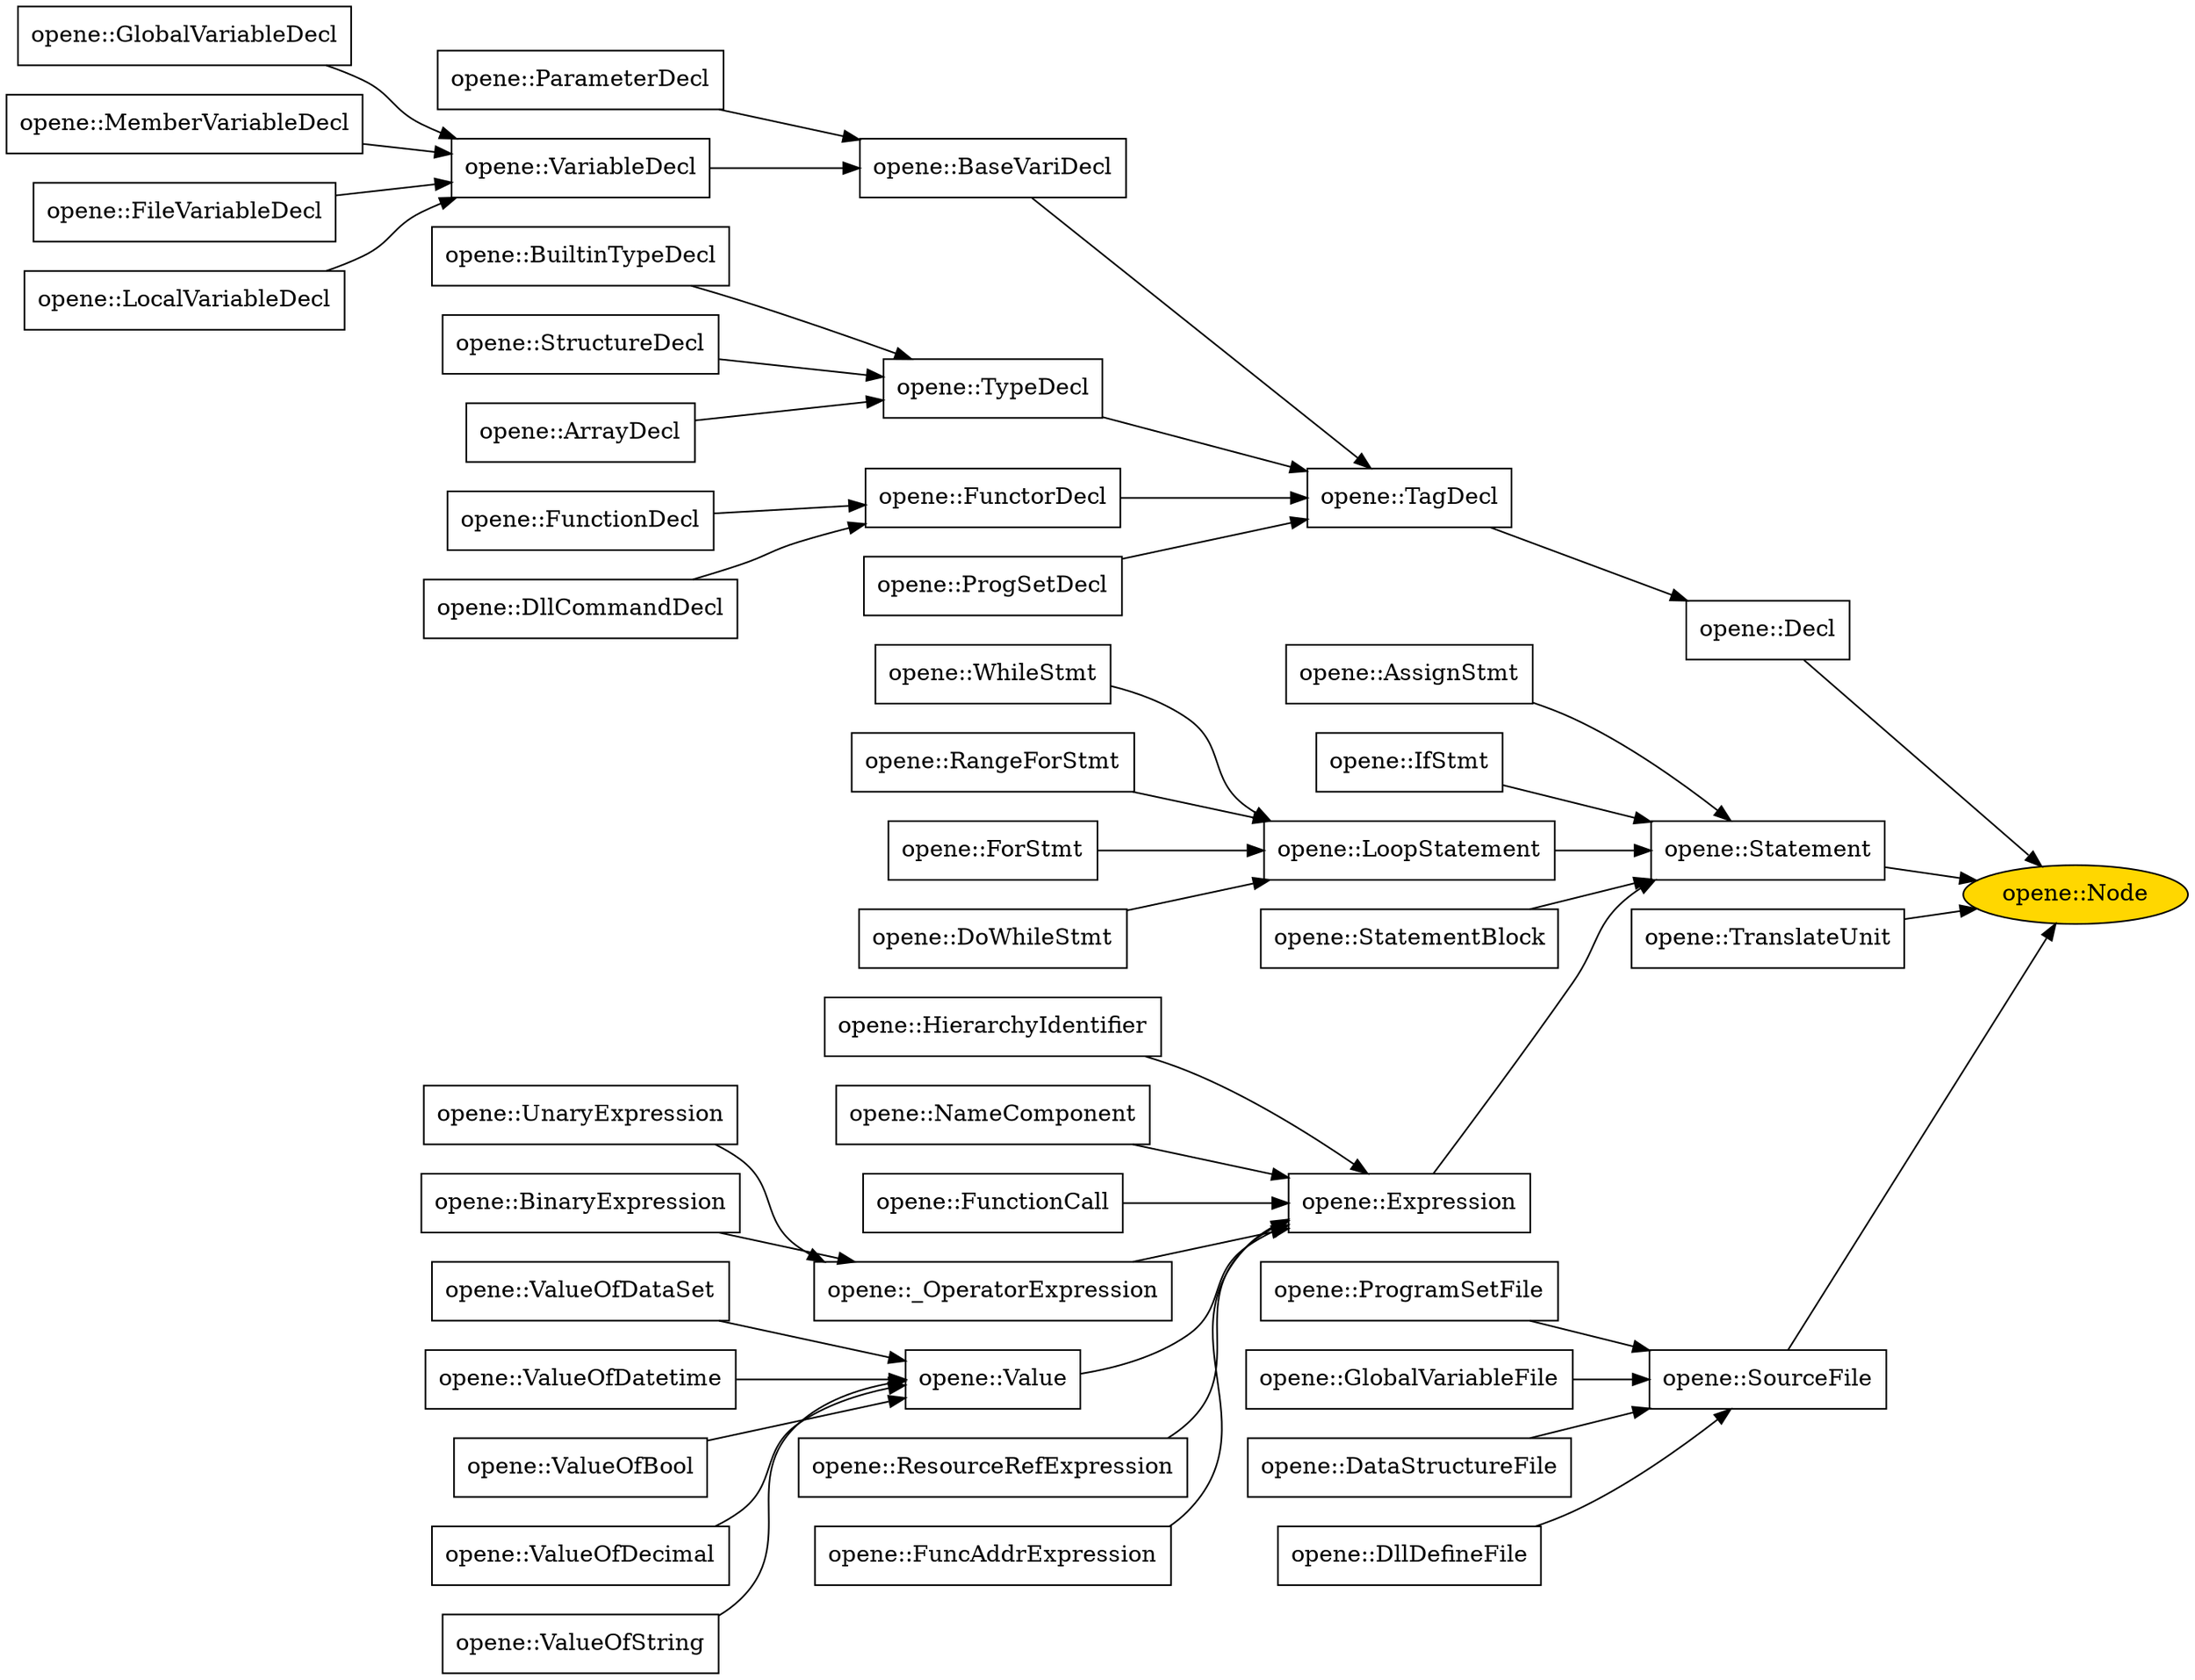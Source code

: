 digraph G {
	rankdir=LR;
	node[shape=box];

	# Class inheritance link.
	"opene::SourceFile" -> "opene::Node"
	"opene::ProgramSetFile" -> "opene::SourceFile"
	"opene::GlobalVariableFile" -> "opene::SourceFile"
	"opene::DataStructureFile" -> "opene::SourceFile"
	"opene::DllDefineFile" -> "opene::SourceFile"
	"opene::Decl" -> "opene::Node"
	"opene::TagDecl" -> "opene::Decl"
	"opene::BaseVariDecl" -> "opene::TagDecl"
	"opene::ParameterDecl" -> "opene::BaseVariDecl"
	"opene::VariableDecl" -> "opene::BaseVariDecl"
	"opene::GlobalVariableDecl" -> "opene::VariableDecl"
	"opene::MemberVariableDecl" -> "opene::VariableDecl"
	"opene::FileVariableDecl" -> "opene::VariableDecl"
	"opene::LocalVariableDecl" -> "opene::VariableDecl"
	"opene::TypeDecl" -> "opene::TagDecl"
	"opene::BuiltinTypeDecl" -> "opene::TypeDecl"
	"opene::StructureDecl" -> "opene::TypeDecl"
	"opene::ArrayDecl" -> "opene::TypeDecl"
	"opene::FunctorDecl" -> "opene::TagDecl"
	"opene::FunctionDecl" -> "opene::FunctorDecl"
	"opene::DllCommandDecl" -> "opene::FunctorDecl"
	"opene::ProgSetDecl" -> "opene::TagDecl"
	"opene::Statement" -> "opene::Node"
	"opene::AssignStmt" -> "opene::Statement"
	"opene::IfStmt" -> "opene::Statement"
	"opene::LoopStatement" -> "opene::Statement"
	"opene::WhileStmt" -> "opene::LoopStatement"
	"opene::RangeForStmt" -> "opene::LoopStatement"
	"opene::ForStmt" -> "opene::LoopStatement"
	"opene::DoWhileStmt" -> "opene::LoopStatement"
	"opene::StatementBlock" -> "opene::Statement"
	"opene::Expression" -> "opene::Statement"
	"opene::HierarchyIdentifier" -> "opene::Expression"
	"opene::NameComponent" -> "opene::Expression"
	"opene::FunctionCall" -> "opene::Expression"
	"opene::_OperatorExpression" -> "opene::Expression"
	"opene::UnaryExpression" -> "opene::_OperatorExpression"
	"opene::BinaryExpression" -> "opene::_OperatorExpression"
	"opene::Value" -> "opene::Expression"
	"opene::ValueOfDataSet" -> "opene::Value"
	"opene::ValueOfDatetime" -> "opene::Value"
	"opene::ResourceRefExpression" -> "opene::Expression"
	"opene::FuncAddrExpression" -> "opene::Expression"
	"opene::ValueOfBool" -> "opene::Value"
	"opene::ValueOfDecimal" -> "opene::Value"
	"opene::ValueOfString" -> "opene::Value"
	"opene::TranslateUnit" -> "opene::Node"
	"opene::Node"[shape=ellipse fillcolor=gold style=filled];
}
